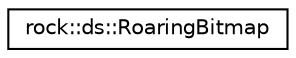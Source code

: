 digraph "类继承关系图"
{
 // LATEX_PDF_SIZE
  edge [fontname="Helvetica",fontsize="10",labelfontname="Helvetica",labelfontsize="10"];
  node [fontname="Helvetica",fontsize="10",shape=record];
  rankdir="LR";
  Node0 [label="rock::ds::RoaringBitmap",height=0.2,width=0.4,color="black", fillcolor="white", style="filled",URL="$classrock_1_1ds_1_1RoaringBitmap.html",tooltip=" "];
}
